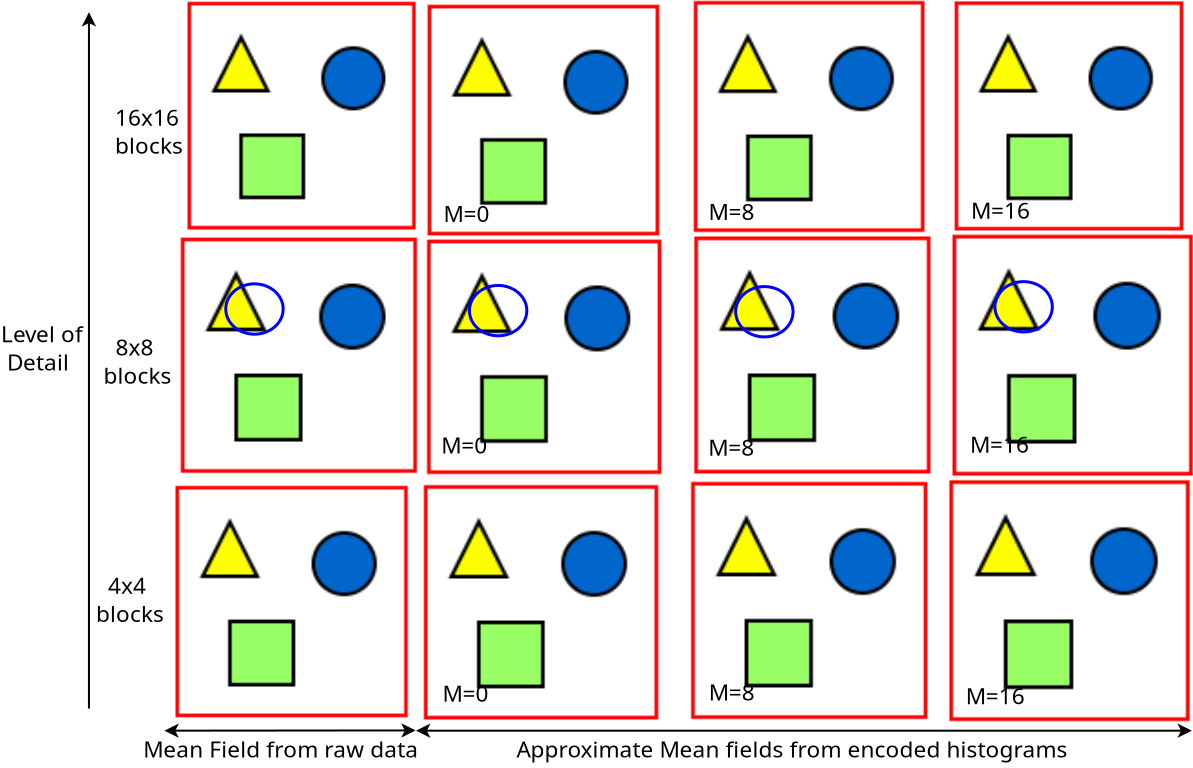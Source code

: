 <?xml version="1.0" encoding="UTF-8"?>
<dia:diagram xmlns:dia="http://www.lysator.liu.se/~alla/dia/">
  <dia:layer name="Background" visible="true" active="true">
    <dia:object type="Standard - Text" version="1" id="O0">
      <dia:attribute name="obj_pos">
        <dia:point val="18.154,39.751"/>
      </dia:attribute>
      <dia:attribute name="obj_bb">
        <dia:rectangle val="18.154,38.701;32.889,40.018"/>
      </dia:attribute>
      <dia:attribute name="text">
        <dia:composite type="text">
          <dia:attribute name="string">
            <dia:string># Mean Field from raw data#</dia:string>
          </dia:attribute>
          <dia:attribute name="font">
            <dia:font family="sans" style="0" name="Helvetica"/>
          </dia:attribute>
          <dia:attribute name="height">
            <dia:real val="1.411"/>
          </dia:attribute>
          <dia:attribute name="pos">
            <dia:point val="18.154,39.751"/>
          </dia:attribute>
          <dia:attribute name="color">
            <dia:color val="#000000"/>
          </dia:attribute>
          <dia:attribute name="alignment">
            <dia:enum val="0"/>
          </dia:attribute>
        </dia:composite>
      </dia:attribute>
      <dia:attribute name="valign">
        <dia:enum val="3"/>
      </dia:attribute>
    </dia:object>
    <dia:object type="Standard - Text" version="1" id="O1">
      <dia:attribute name="obj_pos">
        <dia:point val="37.119,39.749"/>
      </dia:attribute>
      <dia:attribute name="obj_bb">
        <dia:rectangle val="37.119,38.699;66.019,40.016"/>
      </dia:attribute>
      <dia:attribute name="text">
        <dia:composite type="text">
          <dia:attribute name="string">
            <dia:string>#Approximate Mean fields from encoded histograms#</dia:string>
          </dia:attribute>
          <dia:attribute name="font">
            <dia:font family="sans" style="0" name="Helvetica"/>
          </dia:attribute>
          <dia:attribute name="height">
            <dia:real val="1.411"/>
          </dia:attribute>
          <dia:attribute name="pos">
            <dia:point val="37.119,39.749"/>
          </dia:attribute>
          <dia:attribute name="color">
            <dia:color val="#000000"/>
          </dia:attribute>
          <dia:attribute name="alignment">
            <dia:enum val="0"/>
          </dia:attribute>
        </dia:composite>
      </dia:attribute>
      <dia:attribute name="valign">
        <dia:enum val="3"/>
      </dia:attribute>
    </dia:object>
    <dia:object type="Standard - Line" version="0" id="O2">
      <dia:attribute name="obj_pos">
        <dia:point val="32.091,38.413"/>
      </dia:attribute>
      <dia:attribute name="obj_bb">
        <dia:rectangle val="32.041,38.051;70.934,38.774"/>
      </dia:attribute>
      <dia:attribute name="conn_endpoints">
        <dia:point val="32.091,38.413"/>
        <dia:point val="70.884,38.413"/>
      </dia:attribute>
      <dia:attribute name="numcp">
        <dia:int val="1"/>
      </dia:attribute>
      <dia:attribute name="start_arrow">
        <dia:enum val="22"/>
      </dia:attribute>
      <dia:attribute name="start_arrow_length">
        <dia:real val="0.5"/>
      </dia:attribute>
      <dia:attribute name="start_arrow_width">
        <dia:real val="0.5"/>
      </dia:attribute>
      <dia:attribute name="end_arrow">
        <dia:enum val="22"/>
      </dia:attribute>
      <dia:attribute name="end_arrow_length">
        <dia:real val="0.5"/>
      </dia:attribute>
      <dia:attribute name="end_arrow_width">
        <dia:real val="0.5"/>
      </dia:attribute>
    </dia:object>
    <dia:object type="Standard - Line" version="0" id="O3">
      <dia:attribute name="obj_pos">
        <dia:point val="19.512,38.413"/>
      </dia:attribute>
      <dia:attribute name="obj_bb">
        <dia:rectangle val="19.462,38.038;32.124,38.773"/>
      </dia:attribute>
      <dia:attribute name="conn_endpoints">
        <dia:point val="19.512,38.413"/>
        <dia:point val="32.074,38.4"/>
      </dia:attribute>
      <dia:attribute name="numcp">
        <dia:int val="1"/>
      </dia:attribute>
      <dia:attribute name="start_arrow">
        <dia:enum val="22"/>
      </dia:attribute>
      <dia:attribute name="start_arrow_length">
        <dia:real val="0.5"/>
      </dia:attribute>
      <dia:attribute name="start_arrow_width">
        <dia:real val="0.5"/>
      </dia:attribute>
      <dia:attribute name="end_arrow">
        <dia:enum val="22"/>
      </dia:attribute>
      <dia:attribute name="end_arrow_length">
        <dia:real val="0.5"/>
      </dia:attribute>
      <dia:attribute name="end_arrow_width">
        <dia:real val="0.5"/>
      </dia:attribute>
    </dia:object>
    <dia:object type="Standard - Line" version="0" id="O4">
      <dia:attribute name="obj_pos">
        <dia:point val="15.738,37.306"/>
      </dia:attribute>
      <dia:attribute name="obj_bb">
        <dia:rectangle val="15.376,2.375;16.1,37.355"/>
      </dia:attribute>
      <dia:attribute name="conn_endpoints">
        <dia:point val="15.738,37.306"/>
        <dia:point val="15.738,2.487"/>
      </dia:attribute>
      <dia:attribute name="numcp">
        <dia:int val="1"/>
      </dia:attribute>
      <dia:attribute name="end_arrow">
        <dia:enum val="22"/>
      </dia:attribute>
      <dia:attribute name="end_arrow_length">
        <dia:real val="0.5"/>
      </dia:attribute>
      <dia:attribute name="end_arrow_width">
        <dia:real val="0.5"/>
      </dia:attribute>
    </dia:object>
    <dia:object type="Standard - Text" version="1" id="O5">
      <dia:attribute name="obj_pos">
        <dia:point val="11.341,18.995"/>
      </dia:attribute>
      <dia:attribute name="obj_bb">
        <dia:rectangle val="11.341,17.945;15.769,20.674"/>
      </dia:attribute>
      <dia:attribute name="text">
        <dia:composite type="text">
          <dia:attribute name="string">
            <dia:string>#Level of
 Detail#</dia:string>
          </dia:attribute>
          <dia:attribute name="font">
            <dia:font family="sans" style="0" name="Helvetica"/>
          </dia:attribute>
          <dia:attribute name="height">
            <dia:real val="1.411"/>
          </dia:attribute>
          <dia:attribute name="pos">
            <dia:point val="11.341,18.995"/>
          </dia:attribute>
          <dia:attribute name="color">
            <dia:color val="#000000"/>
          </dia:attribute>
          <dia:attribute name="alignment">
            <dia:enum val="0"/>
          </dia:attribute>
        </dia:composite>
      </dia:attribute>
      <dia:attribute name="valign">
        <dia:enum val="3"/>
      </dia:attribute>
    </dia:object>
    <dia:object type="Standard - Text" version="1" id="O6">
      <dia:attribute name="obj_pos">
        <dia:point val="16.47,19.657"/>
      </dia:attribute>
      <dia:attribute name="obj_bb">
        <dia:rectangle val="16.47,18.607;20.053,21.336"/>
      </dia:attribute>
      <dia:attribute name="text">
        <dia:composite type="text">
          <dia:attribute name="string">
            <dia:string>#  8x8
blocks#</dia:string>
          </dia:attribute>
          <dia:attribute name="font">
            <dia:font family="sans" style="0" name="Helvetica"/>
          </dia:attribute>
          <dia:attribute name="height">
            <dia:real val="1.411"/>
          </dia:attribute>
          <dia:attribute name="pos">
            <dia:point val="16.47,19.657"/>
          </dia:attribute>
          <dia:attribute name="color">
            <dia:color val="#000000"/>
          </dia:attribute>
          <dia:attribute name="alignment">
            <dia:enum val="0"/>
          </dia:attribute>
        </dia:composite>
      </dia:attribute>
      <dia:attribute name="valign">
        <dia:enum val="3"/>
      </dia:attribute>
    </dia:object>
    <dia:object type="Standard - Image" version="0" id="O7">
      <dia:attribute name="obj_pos">
        <dia:point val="20.669,1.97"/>
      </dia:attribute>
      <dia:attribute name="obj_bb">
        <dia:rectangle val="20.619,1.92;32.124,13.4"/>
      </dia:attribute>
      <dia:attribute name="elem_corner">
        <dia:point val="20.669,1.97"/>
      </dia:attribute>
      <dia:attribute name="elem_width">
        <dia:real val="11.405"/>
      </dia:attribute>
      <dia:attribute name="elem_height">
        <dia:real val="11.38"/>
      </dia:attribute>
      <dia:attribute name="draw_border">
        <dia:boolean val="false"/>
      </dia:attribute>
      <dia:attribute name="keep_aspect">
        <dia:boolean val="true"/>
      </dia:attribute>
      <dia:attribute name="file">
        <dia:string>#/home/abon/Link to Submission_Vis13/images/png/application/isabel_mean_16_exact.png#</dia:string>
      </dia:attribute>
    </dia:object>
    <dia:object type="Standard - Image" version="0" id="O8">
      <dia:attribute name="obj_pos">
        <dia:point val="20.065,26.176"/>
      </dia:attribute>
      <dia:attribute name="obj_bb">
        <dia:rectangle val="20.015,26.126;31.727,37.791"/>
      </dia:attribute>
      <dia:attribute name="elem_corner">
        <dia:point val="20.065,26.176"/>
      </dia:attribute>
      <dia:attribute name="elem_width">
        <dia:real val="11.612"/>
      </dia:attribute>
      <dia:attribute name="elem_height">
        <dia:real val="11.564"/>
      </dia:attribute>
      <dia:attribute name="draw_border">
        <dia:boolean val="false"/>
      </dia:attribute>
      <dia:attribute name="keep_aspect">
        <dia:boolean val="true"/>
      </dia:attribute>
      <dia:attribute name="file">
        <dia:string>#/home/abon/Link to Submission_Vis13/images/png/application/isabel_mean_4_exact.png#</dia:string>
      </dia:attribute>
    </dia:object>
    <dia:object type="Standard - Text" version="1" id="O9">
      <dia:attribute name="obj_pos">
        <dia:point val="16.094,31.562"/>
      </dia:attribute>
      <dia:attribute name="obj_bb">
        <dia:rectangle val="16.094,30.512;19.676,33.241"/>
      </dia:attribute>
      <dia:attribute name="text">
        <dia:composite type="text">
          <dia:attribute name="string">
            <dia:string>#  4x4
blocks#</dia:string>
          </dia:attribute>
          <dia:attribute name="font">
            <dia:font family="sans" style="0" name="Helvetica"/>
          </dia:attribute>
          <dia:attribute name="height">
            <dia:real val="1.411"/>
          </dia:attribute>
          <dia:attribute name="pos">
            <dia:point val="16.094,31.562"/>
          </dia:attribute>
          <dia:attribute name="color">
            <dia:color val="#000000"/>
          </dia:attribute>
          <dia:attribute name="alignment">
            <dia:enum val="0"/>
          </dia:attribute>
        </dia:composite>
      </dia:attribute>
      <dia:attribute name="valign">
        <dia:enum val="3"/>
      </dia:attribute>
    </dia:object>
    <dia:object type="Standard - Text" version="1" id="O10">
      <dia:attribute name="obj_pos">
        <dia:point val="16.746,8.161"/>
      </dia:attribute>
      <dia:attribute name="obj_bb">
        <dia:rectangle val="16.746,7.111;20.688,9.839"/>
      </dia:attribute>
      <dia:attribute name="text">
        <dia:composite type="text">
          <dia:attribute name="string">
            <dia:string># 16x16
 blocks#</dia:string>
          </dia:attribute>
          <dia:attribute name="font">
            <dia:font family="sans" style="0" name="Helvetica"/>
          </dia:attribute>
          <dia:attribute name="height">
            <dia:real val="1.411"/>
          </dia:attribute>
          <dia:attribute name="pos">
            <dia:point val="16.746,8.161"/>
          </dia:attribute>
          <dia:attribute name="color">
            <dia:color val="#000000"/>
          </dia:attribute>
          <dia:attribute name="alignment">
            <dia:enum val="0"/>
          </dia:attribute>
        </dia:composite>
      </dia:attribute>
      <dia:attribute name="valign">
        <dia:enum val="3"/>
      </dia:attribute>
    </dia:object>
    <dia:group>
      <dia:object type="Standard - Image" version="0" id="O11">
        <dia:attribute name="obj_pos">
          <dia:point val="32.674,2.119"/>
        </dia:attribute>
        <dia:attribute name="obj_bb">
          <dia:rectangle val="32.624,2.069;44.301,13.697"/>
        </dia:attribute>
        <dia:attribute name="elem_corner">
          <dia:point val="32.674,2.119"/>
        </dia:attribute>
        <dia:attribute name="elem_width">
          <dia:real val="11.577"/>
        </dia:attribute>
        <dia:attribute name="elem_height">
          <dia:real val="11.528"/>
        </dia:attribute>
        <dia:attribute name="draw_border">
          <dia:boolean val="false"/>
        </dia:attribute>
        <dia:attribute name="keep_aspect">
          <dia:boolean val="true"/>
        </dia:attribute>
        <dia:attribute name="file">
          <dia:string>#/home/abon/Link to Submission_Vis13/images/png/application/isabel_mean_16_M0.png#</dia:string>
        </dia:attribute>
      </dia:object>
      <dia:object type="Standard - Text" version="1" id="O12">
        <dia:attribute name="obj_pos">
          <dia:point val="33.464,12.975"/>
        </dia:attribute>
        <dia:attribute name="obj_bb">
          <dia:rectangle val="33.464,11.925;36.102,13.243"/>
        </dia:attribute>
        <dia:attribute name="text">
          <dia:composite type="text">
            <dia:attribute name="string">
              <dia:string>#M=0#</dia:string>
            </dia:attribute>
            <dia:attribute name="font">
              <dia:font family="sans" style="0" name="Helvetica"/>
            </dia:attribute>
            <dia:attribute name="height">
              <dia:real val="1.411"/>
            </dia:attribute>
            <dia:attribute name="pos">
              <dia:point val="33.464,12.975"/>
            </dia:attribute>
            <dia:attribute name="color">
              <dia:color val="#000000"/>
            </dia:attribute>
            <dia:attribute name="alignment">
              <dia:enum val="0"/>
            </dia:attribute>
          </dia:composite>
        </dia:attribute>
        <dia:attribute name="valign">
          <dia:enum val="3"/>
        </dia:attribute>
      </dia:object>
    </dia:group>
    <dia:group>
      <dia:object type="Standard - Image" version="0" id="O13">
        <dia:attribute name="obj_pos">
          <dia:point val="45.981,1.929"/>
        </dia:attribute>
        <dia:attribute name="obj_bb">
          <dia:rectangle val="45.931,1.879;57.564,13.524"/>
        </dia:attribute>
        <dia:attribute name="elem_corner">
          <dia:point val="45.981,1.929"/>
        </dia:attribute>
        <dia:attribute name="elem_width">
          <dia:real val="11.533"/>
        </dia:attribute>
        <dia:attribute name="elem_height">
          <dia:real val="11.546"/>
        </dia:attribute>
        <dia:attribute name="draw_border">
          <dia:boolean val="false"/>
        </dia:attribute>
        <dia:attribute name="keep_aspect">
          <dia:boolean val="true"/>
        </dia:attribute>
        <dia:attribute name="file">
          <dia:string>#/home/abon/Link to Submission_Vis13/images/png/application/isabel_mean_16_M8.png#</dia:string>
        </dia:attribute>
      </dia:object>
      <dia:object type="Standard - Text" version="1" id="O14">
        <dia:attribute name="obj_pos">
          <dia:point val="46.721,12.874"/>
        </dia:attribute>
        <dia:attribute name="obj_bb">
          <dia:rectangle val="46.721,11.825;49.359,15.964"/>
        </dia:attribute>
        <dia:attribute name="text">
          <dia:composite type="text">
            <dia:attribute name="string">
              <dia:string>#M=8

#</dia:string>
            </dia:attribute>
            <dia:attribute name="font">
              <dia:font family="sans" style="0" name="Helvetica"/>
            </dia:attribute>
            <dia:attribute name="height">
              <dia:real val="1.411"/>
            </dia:attribute>
            <dia:attribute name="pos">
              <dia:point val="46.721,12.874"/>
            </dia:attribute>
            <dia:attribute name="color">
              <dia:color val="#000000"/>
            </dia:attribute>
            <dia:attribute name="alignment">
              <dia:enum val="0"/>
            </dia:attribute>
          </dia:composite>
        </dia:attribute>
        <dia:attribute name="valign">
          <dia:enum val="3"/>
        </dia:attribute>
      </dia:object>
    </dia:group>
    <dia:group>
      <dia:object type="Standard - Image" version="0" id="O15">
        <dia:attribute name="obj_pos">
          <dia:point val="59.026,1.948"/>
        </dia:attribute>
        <dia:attribute name="obj_bb">
          <dia:rectangle val="58.976,1.898;70.504,13.451"/>
        </dia:attribute>
        <dia:attribute name="elem_corner">
          <dia:point val="59.026,1.948"/>
        </dia:attribute>
        <dia:attribute name="elem_width">
          <dia:real val="11.428"/>
        </dia:attribute>
        <dia:attribute name="elem_height">
          <dia:real val="11.453"/>
        </dia:attribute>
        <dia:attribute name="draw_border">
          <dia:boolean val="false"/>
        </dia:attribute>
        <dia:attribute name="keep_aspect">
          <dia:boolean val="true"/>
        </dia:attribute>
        <dia:attribute name="file">
          <dia:string>#/home/abon/Link to Submission_Vis13/images/png/application/isabel_mean_16_M16.png#</dia:string>
        </dia:attribute>
      </dia:object>
      <dia:object type="Standard - Text" version="1" id="O16">
        <dia:attribute name="obj_pos">
          <dia:point val="59.84,12.817"/>
        </dia:attribute>
        <dia:attribute name="obj_bb">
          <dia:rectangle val="59.84,11.767;63.195,15.906"/>
        </dia:attribute>
        <dia:attribute name="text">
          <dia:composite type="text">
            <dia:attribute name="string">
              <dia:string>#M=16

#</dia:string>
            </dia:attribute>
            <dia:attribute name="font">
              <dia:font family="sans" style="0" name="Helvetica"/>
            </dia:attribute>
            <dia:attribute name="height">
              <dia:real val="1.411"/>
            </dia:attribute>
            <dia:attribute name="pos">
              <dia:point val="59.84,12.817"/>
            </dia:attribute>
            <dia:attribute name="color">
              <dia:color val="#000000"/>
            </dia:attribute>
            <dia:attribute name="alignment">
              <dia:enum val="0"/>
            </dia:attribute>
          </dia:composite>
        </dia:attribute>
        <dia:attribute name="valign">
          <dia:enum val="3"/>
        </dia:attribute>
      </dia:object>
    </dia:group>
    <dia:group>
      <dia:object type="Standard - Image" version="0" id="O17">
        <dia:attribute name="obj_pos">
          <dia:point val="58.918,13.618"/>
        </dia:attribute>
        <dia:attribute name="obj_bb">
          <dia:rectangle val="58.868,13.568;70.981,25.707"/>
        </dia:attribute>
        <dia:attribute name="elem_corner">
          <dia:point val="58.918,13.618"/>
        </dia:attribute>
        <dia:attribute name="elem_width">
          <dia:real val="12.013"/>
        </dia:attribute>
        <dia:attribute name="elem_height">
          <dia:real val="12.039"/>
        </dia:attribute>
        <dia:attribute name="draw_border">
          <dia:boolean val="false"/>
        </dia:attribute>
        <dia:attribute name="keep_aspect">
          <dia:boolean val="true"/>
        </dia:attribute>
        <dia:attribute name="file">
          <dia:string>#/home/abon/Link to Submission_Vis13/images/png/application/isabel_mean_4_M16.png#</dia:string>
        </dia:attribute>
      </dia:object>
      <dia:object type="Standard - Text" version="1" id="O18">
        <dia:attribute name="obj_pos">
          <dia:point val="59.79,24.519"/>
        </dia:attribute>
        <dia:attribute name="obj_bb">
          <dia:rectangle val="59.79,23.469;63.145,27.609"/>
        </dia:attribute>
        <dia:attribute name="text">
          <dia:composite type="text">
            <dia:attribute name="string">
              <dia:string>#M=16

#</dia:string>
            </dia:attribute>
            <dia:attribute name="font">
              <dia:font family="sans" style="0" name="Helvetica"/>
            </dia:attribute>
            <dia:attribute name="height">
              <dia:real val="1.411"/>
            </dia:attribute>
            <dia:attribute name="pos">
              <dia:point val="59.79,24.519"/>
            </dia:attribute>
            <dia:attribute name="color">
              <dia:color val="#000000"/>
            </dia:attribute>
            <dia:attribute name="alignment">
              <dia:enum val="0"/>
            </dia:attribute>
          </dia:composite>
        </dia:attribute>
        <dia:attribute name="valign">
          <dia:enum val="3"/>
        </dia:attribute>
      </dia:object>
      <dia:object type="Flowchart - Ellipse" version="0" id="O19">
        <dia:attribute name="obj_pos">
          <dia:point val="61.037,15.961"/>
        </dia:attribute>
        <dia:attribute name="obj_bb">
          <dia:rectangle val="60.962,15.886;63.982,18.553"/>
        </dia:attribute>
        <dia:attribute name="elem_corner">
          <dia:point val="61.037,15.961"/>
        </dia:attribute>
        <dia:attribute name="elem_width">
          <dia:real val="2.87"/>
        </dia:attribute>
        <dia:attribute name="elem_height">
          <dia:real val="2.517"/>
        </dia:attribute>
        <dia:attribute name="border_width">
          <dia:real val="0.15"/>
        </dia:attribute>
        <dia:attribute name="border_color">
          <dia:color val="#0000ff"/>
        </dia:attribute>
        <dia:attribute name="show_background">
          <dia:boolean val="false"/>
        </dia:attribute>
        <dia:attribute name="padding">
          <dia:real val="0.354"/>
        </dia:attribute>
        <dia:attribute name="text">
          <dia:composite type="text">
            <dia:attribute name="string">
              <dia:string>##</dia:string>
            </dia:attribute>
            <dia:attribute name="font">
              <dia:font family="sans" style="0" name="Helvetica"/>
            </dia:attribute>
            <dia:attribute name="height">
              <dia:real val="0.8"/>
            </dia:attribute>
            <dia:attribute name="pos">
              <dia:point val="62.472,17.415"/>
            </dia:attribute>
            <dia:attribute name="color">
              <dia:color val="#000000"/>
            </dia:attribute>
            <dia:attribute name="alignment">
              <dia:enum val="1"/>
            </dia:attribute>
          </dia:composite>
        </dia:attribute>
      </dia:object>
    </dia:group>
    <dia:group>
      <dia:object type="Standard - Image" version="0" id="O20">
        <dia:attribute name="obj_pos">
          <dia:point val="46.005,13.703"/>
        </dia:attribute>
        <dia:attribute name="obj_bb">
          <dia:rectangle val="45.955,13.653;57.867,25.602"/>
        </dia:attribute>
        <dia:attribute name="elem_corner">
          <dia:point val="46.005,13.703"/>
        </dia:attribute>
        <dia:attribute name="elem_width">
          <dia:real val="11.812"/>
        </dia:attribute>
        <dia:attribute name="elem_height">
          <dia:real val="11.849"/>
        </dia:attribute>
        <dia:attribute name="draw_border">
          <dia:boolean val="false"/>
        </dia:attribute>
        <dia:attribute name="keep_aspect">
          <dia:boolean val="true"/>
        </dia:attribute>
        <dia:attribute name="file">
          <dia:string>#/home/abon/Link to Submission_Vis13/images/png/application/isabel_mean_4_M8.png#</dia:string>
        </dia:attribute>
      </dia:object>
      <dia:object type="Standard - Text" version="1" id="O21">
        <dia:attribute name="obj_pos">
          <dia:point val="46.705,24.661"/>
        </dia:attribute>
        <dia:attribute name="obj_bb">
          <dia:rectangle val="46.705,23.611;49.342,27.751"/>
        </dia:attribute>
        <dia:attribute name="text">
          <dia:composite type="text">
            <dia:attribute name="string">
              <dia:string>#M=8

#</dia:string>
            </dia:attribute>
            <dia:attribute name="font">
              <dia:font family="sans" style="0" name="Helvetica"/>
            </dia:attribute>
            <dia:attribute name="height">
              <dia:real val="1.411"/>
            </dia:attribute>
            <dia:attribute name="pos">
              <dia:point val="46.705,24.661"/>
            </dia:attribute>
            <dia:attribute name="color">
              <dia:color val="#000000"/>
            </dia:attribute>
            <dia:attribute name="alignment">
              <dia:enum val="0"/>
            </dia:attribute>
          </dia:composite>
        </dia:attribute>
        <dia:attribute name="valign">
          <dia:enum val="3"/>
        </dia:attribute>
      </dia:object>
      <dia:object type="Flowchart - Ellipse" version="0" id="O22">
        <dia:attribute name="obj_pos">
          <dia:point val="48.075,16.208"/>
        </dia:attribute>
        <dia:attribute name="obj_bb">
          <dia:rectangle val="48.0,16.133;51.021,18.8"/>
        </dia:attribute>
        <dia:attribute name="elem_corner">
          <dia:point val="48.075,16.208"/>
        </dia:attribute>
        <dia:attribute name="elem_width">
          <dia:real val="2.87"/>
        </dia:attribute>
        <dia:attribute name="elem_height">
          <dia:real val="2.517"/>
        </dia:attribute>
        <dia:attribute name="border_width">
          <dia:real val="0.15"/>
        </dia:attribute>
        <dia:attribute name="border_color">
          <dia:color val="#0000ff"/>
        </dia:attribute>
        <dia:attribute name="show_background">
          <dia:boolean val="false"/>
        </dia:attribute>
        <dia:attribute name="padding">
          <dia:real val="0.354"/>
        </dia:attribute>
        <dia:attribute name="text">
          <dia:composite type="text">
            <dia:attribute name="string">
              <dia:string>##</dia:string>
            </dia:attribute>
            <dia:attribute name="font">
              <dia:font family="sans" style="0" name="Helvetica"/>
            </dia:attribute>
            <dia:attribute name="height">
              <dia:real val="0.8"/>
            </dia:attribute>
            <dia:attribute name="pos">
              <dia:point val="49.511,17.661"/>
            </dia:attribute>
            <dia:attribute name="color">
              <dia:color val="#000000"/>
            </dia:attribute>
            <dia:attribute name="alignment">
              <dia:enum val="1"/>
            </dia:attribute>
          </dia:composite>
        </dia:attribute>
      </dia:object>
    </dia:group>
    <dia:group>
      <dia:object type="Standard - Image" version="0" id="O23">
        <dia:attribute name="obj_pos">
          <dia:point val="32.644,13.863"/>
        </dia:attribute>
        <dia:attribute name="obj_bb">
          <dia:rectangle val="32.594,13.813;44.408,25.626"/>
        </dia:attribute>
        <dia:attribute name="elem_corner">
          <dia:point val="32.644,13.863"/>
        </dia:attribute>
        <dia:attribute name="elem_width">
          <dia:real val="11.714"/>
        </dia:attribute>
        <dia:attribute name="elem_height">
          <dia:real val="11.714"/>
        </dia:attribute>
        <dia:attribute name="draw_border">
          <dia:boolean val="false"/>
        </dia:attribute>
        <dia:attribute name="keep_aspect">
          <dia:boolean val="true"/>
        </dia:attribute>
        <dia:attribute name="file">
          <dia:string>#/home/abon/Link to Submission_Vis13/images/png/application/isabel_mean_4_M0.png#</dia:string>
        </dia:attribute>
      </dia:object>
      <dia:object type="Flowchart - Ellipse" version="0" id="O24">
        <dia:attribute name="obj_pos">
          <dia:point val="34.762,16.152"/>
        </dia:attribute>
        <dia:attribute name="obj_bb">
          <dia:rectangle val="34.687,16.077;37.707,18.744"/>
        </dia:attribute>
        <dia:attribute name="elem_corner">
          <dia:point val="34.762,16.152"/>
        </dia:attribute>
        <dia:attribute name="elem_width">
          <dia:real val="2.87"/>
        </dia:attribute>
        <dia:attribute name="elem_height">
          <dia:real val="2.517"/>
        </dia:attribute>
        <dia:attribute name="border_width">
          <dia:real val="0.15"/>
        </dia:attribute>
        <dia:attribute name="border_color">
          <dia:color val="#0000ff"/>
        </dia:attribute>
        <dia:attribute name="show_background">
          <dia:boolean val="false"/>
        </dia:attribute>
        <dia:attribute name="padding">
          <dia:real val="0.354"/>
        </dia:attribute>
        <dia:attribute name="text">
          <dia:composite type="text">
            <dia:attribute name="string">
              <dia:string>##</dia:string>
            </dia:attribute>
            <dia:attribute name="font">
              <dia:font family="sans" style="0" name="Helvetica"/>
            </dia:attribute>
            <dia:attribute name="height">
              <dia:real val="0.8"/>
            </dia:attribute>
            <dia:attribute name="pos">
              <dia:point val="36.197,17.606"/>
            </dia:attribute>
            <dia:attribute name="color">
              <dia:color val="#000000"/>
            </dia:attribute>
            <dia:attribute name="alignment">
              <dia:enum val="1"/>
            </dia:attribute>
          </dia:composite>
        </dia:attribute>
      </dia:object>
      <dia:object type="Standard - Text" version="1" id="O25">
        <dia:attribute name="obj_pos">
          <dia:point val="33.351,24.558"/>
        </dia:attribute>
        <dia:attribute name="obj_bb">
          <dia:rectangle val="33.351,23.508;35.988,24.826"/>
        </dia:attribute>
        <dia:attribute name="text">
          <dia:composite type="text">
            <dia:attribute name="string">
              <dia:string>#M=0#</dia:string>
            </dia:attribute>
            <dia:attribute name="font">
              <dia:font family="sans" style="0" name="Helvetica"/>
            </dia:attribute>
            <dia:attribute name="height">
              <dia:real val="1.411"/>
            </dia:attribute>
            <dia:attribute name="pos">
              <dia:point val="33.351,24.558"/>
            </dia:attribute>
            <dia:attribute name="color">
              <dia:color val="#000000"/>
            </dia:attribute>
            <dia:attribute name="alignment">
              <dia:enum val="0"/>
            </dia:attribute>
          </dia:composite>
        </dia:attribute>
        <dia:attribute name="valign">
          <dia:enum val="3"/>
        </dia:attribute>
      </dia:object>
    </dia:group>
    <dia:group>
      <dia:object type="Standard - Image" version="0" id="O26">
        <dia:attribute name="obj_pos">
          <dia:point val="20.333,13.762"/>
        </dia:attribute>
        <dia:attribute name="obj_bb">
          <dia:rectangle val="20.283,13.712;32.188,25.568"/>
        </dia:attribute>
        <dia:attribute name="elem_corner">
          <dia:point val="20.333,13.762"/>
        </dia:attribute>
        <dia:attribute name="elem_width">
          <dia:real val="11.804"/>
        </dia:attribute>
        <dia:attribute name="elem_height">
          <dia:real val="11.756"/>
        </dia:attribute>
        <dia:attribute name="draw_border">
          <dia:boolean val="false"/>
        </dia:attribute>
        <dia:attribute name="keep_aspect">
          <dia:boolean val="true"/>
        </dia:attribute>
        <dia:attribute name="file">
          <dia:string>#/home/abon/Link to Submission_Vis13/images/png/application/isabel_mean_4_exact.png#</dia:string>
        </dia:attribute>
      </dia:object>
      <dia:object type="Flowchart - Ellipse" version="0" id="O27">
        <dia:attribute name="obj_pos">
          <dia:point val="22.579,16.071"/>
        </dia:attribute>
        <dia:attribute name="obj_bb">
          <dia:rectangle val="22.504,15.996;25.524,18.663"/>
        </dia:attribute>
        <dia:attribute name="elem_corner">
          <dia:point val="22.579,16.071"/>
        </dia:attribute>
        <dia:attribute name="elem_width">
          <dia:real val="2.87"/>
        </dia:attribute>
        <dia:attribute name="elem_height">
          <dia:real val="2.517"/>
        </dia:attribute>
        <dia:attribute name="border_width">
          <dia:real val="0.15"/>
        </dia:attribute>
        <dia:attribute name="border_color">
          <dia:color val="#0000ff"/>
        </dia:attribute>
        <dia:attribute name="show_background">
          <dia:boolean val="false"/>
        </dia:attribute>
        <dia:attribute name="padding">
          <dia:real val="0.354"/>
        </dia:attribute>
        <dia:attribute name="text">
          <dia:composite type="text">
            <dia:attribute name="string">
              <dia:string>##</dia:string>
            </dia:attribute>
            <dia:attribute name="font">
              <dia:font family="sans" style="0" name="Helvetica"/>
            </dia:attribute>
            <dia:attribute name="height">
              <dia:real val="0.8"/>
            </dia:attribute>
            <dia:attribute name="pos">
              <dia:point val="24.014,17.525"/>
            </dia:attribute>
            <dia:attribute name="color">
              <dia:color val="#000000"/>
            </dia:attribute>
            <dia:attribute name="alignment">
              <dia:enum val="1"/>
            </dia:attribute>
          </dia:composite>
        </dia:attribute>
      </dia:object>
    </dia:group>
    <dia:group>
      <dia:object type="Standard - Image" version="0" id="O28">
        <dia:attribute name="obj_pos">
          <dia:point val="58.759,25.891"/>
        </dia:attribute>
        <dia:attribute name="obj_bb">
          <dia:rectangle val="58.709,25.841;70.822,37.98"/>
        </dia:attribute>
        <dia:attribute name="elem_corner">
          <dia:point val="58.759,25.891"/>
        </dia:attribute>
        <dia:attribute name="elem_width">
          <dia:real val="12.013"/>
        </dia:attribute>
        <dia:attribute name="elem_height">
          <dia:real val="12.039"/>
        </dia:attribute>
        <dia:attribute name="draw_border">
          <dia:boolean val="false"/>
        </dia:attribute>
        <dia:attribute name="keep_aspect">
          <dia:boolean val="true"/>
        </dia:attribute>
        <dia:attribute name="file">
          <dia:string>#/home/abon/Link to Submission_Vis13/images/png/application/isabel_mean_4_M16.png#</dia:string>
        </dia:attribute>
      </dia:object>
      <dia:object type="Standard - Image" version="0" id="O29">
        <dia:attribute name="obj_pos">
          <dia:point val="45.846,25.976"/>
        </dia:attribute>
        <dia:attribute name="obj_bb">
          <dia:rectangle val="45.796,25.926;57.708,37.875"/>
        </dia:attribute>
        <dia:attribute name="elem_corner">
          <dia:point val="45.846,25.976"/>
        </dia:attribute>
        <dia:attribute name="elem_width">
          <dia:real val="11.812"/>
        </dia:attribute>
        <dia:attribute name="elem_height">
          <dia:real val="11.849"/>
        </dia:attribute>
        <dia:attribute name="draw_border">
          <dia:boolean val="false"/>
        </dia:attribute>
        <dia:attribute name="keep_aspect">
          <dia:boolean val="true"/>
        </dia:attribute>
        <dia:attribute name="file">
          <dia:string>#/home/abon/Link to Submission_Vis13/images/png/application/isabel_mean_4_M8.png#</dia:string>
        </dia:attribute>
      </dia:object>
      <dia:object type="Standard - Text" version="1" id="O30">
        <dia:attribute name="obj_pos">
          <dia:point val="46.732,36.903"/>
        </dia:attribute>
        <dia:attribute name="obj_bb">
          <dia:rectangle val="46.732,35.853;49.37,39.993"/>
        </dia:attribute>
        <dia:attribute name="text">
          <dia:composite type="text">
            <dia:attribute name="string">
              <dia:string>#M=8

#</dia:string>
            </dia:attribute>
            <dia:attribute name="font">
              <dia:font family="sans" style="0" name="Helvetica"/>
            </dia:attribute>
            <dia:attribute name="height">
              <dia:real val="1.411"/>
            </dia:attribute>
            <dia:attribute name="pos">
              <dia:point val="46.732,36.903"/>
            </dia:attribute>
            <dia:attribute name="color">
              <dia:color val="#000000"/>
            </dia:attribute>
            <dia:attribute name="alignment">
              <dia:enum val="0"/>
            </dia:attribute>
          </dia:composite>
        </dia:attribute>
        <dia:attribute name="valign">
          <dia:enum val="3"/>
        </dia:attribute>
      </dia:object>
      <dia:object type="Standard - Image" version="0" id="O31">
        <dia:attribute name="obj_pos">
          <dia:point val="32.486,26.136"/>
        </dia:attribute>
        <dia:attribute name="obj_bb">
          <dia:rectangle val="32.436,26.086;44.25,37.899"/>
        </dia:attribute>
        <dia:attribute name="elem_corner">
          <dia:point val="32.486,26.136"/>
        </dia:attribute>
        <dia:attribute name="elem_width">
          <dia:real val="11.714"/>
        </dia:attribute>
        <dia:attribute name="elem_height">
          <dia:real val="11.714"/>
        </dia:attribute>
        <dia:attribute name="draw_border">
          <dia:boolean val="false"/>
        </dia:attribute>
        <dia:attribute name="keep_aspect">
          <dia:boolean val="true"/>
        </dia:attribute>
        <dia:attribute name="file">
          <dia:string>#/home/abon/Link to Submission_Vis13/images/png/application/isabel_mean_4_M0.png#</dia:string>
        </dia:attribute>
      </dia:object>
      <dia:object type="Standard - Text" version="1" id="O32">
        <dia:attribute name="obj_pos">
          <dia:point val="33.413,36.972"/>
        </dia:attribute>
        <dia:attribute name="obj_bb">
          <dia:rectangle val="33.413,35.922;36.05,37.239"/>
        </dia:attribute>
        <dia:attribute name="text">
          <dia:composite type="text">
            <dia:attribute name="string">
              <dia:string>#M=0#</dia:string>
            </dia:attribute>
            <dia:attribute name="font">
              <dia:font family="sans" style="0" name="Helvetica"/>
            </dia:attribute>
            <dia:attribute name="height">
              <dia:real val="1.411"/>
            </dia:attribute>
            <dia:attribute name="pos">
              <dia:point val="33.413,36.972"/>
            </dia:attribute>
            <dia:attribute name="color">
              <dia:color val="#000000"/>
            </dia:attribute>
            <dia:attribute name="alignment">
              <dia:enum val="0"/>
            </dia:attribute>
          </dia:composite>
        </dia:attribute>
        <dia:attribute name="valign">
          <dia:enum val="3"/>
        </dia:attribute>
      </dia:object>
      <dia:object type="Standard - Text" version="1" id="O33">
        <dia:attribute name="obj_pos">
          <dia:point val="59.581,37.087"/>
        </dia:attribute>
        <dia:attribute name="obj_bb">
          <dia:rectangle val="59.581,36.037;62.936,40.176"/>
        </dia:attribute>
        <dia:attribute name="text">
          <dia:composite type="text">
            <dia:attribute name="string">
              <dia:string>#M=16

#</dia:string>
            </dia:attribute>
            <dia:attribute name="font">
              <dia:font family="sans" style="0" name="Helvetica"/>
            </dia:attribute>
            <dia:attribute name="height">
              <dia:real val="1.411"/>
            </dia:attribute>
            <dia:attribute name="pos">
              <dia:point val="59.581,37.087"/>
            </dia:attribute>
            <dia:attribute name="color">
              <dia:color val="#000000"/>
            </dia:attribute>
            <dia:attribute name="alignment">
              <dia:enum val="0"/>
            </dia:attribute>
          </dia:composite>
        </dia:attribute>
        <dia:attribute name="valign">
          <dia:enum val="3"/>
        </dia:attribute>
      </dia:object>
    </dia:group>
  </dia:layer>
</dia:diagram>
